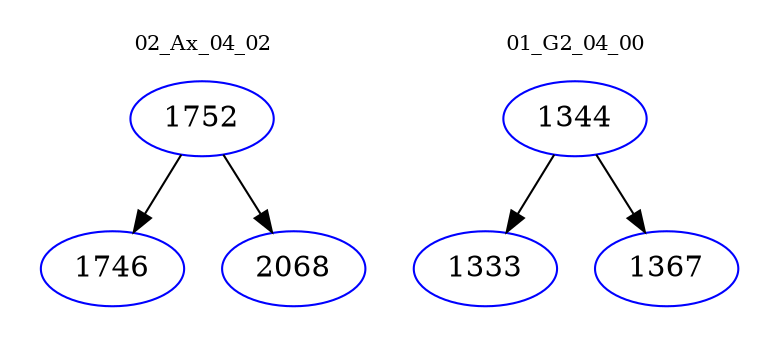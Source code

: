 digraph{
subgraph cluster_0 {
color = white
label = "02_Ax_04_02";
fontsize=10;
T0_1752 [label="1752", color="blue"]
T0_1752 -> T0_1746 [color="black"]
T0_1746 [label="1746", color="blue"]
T0_1752 -> T0_2068 [color="black"]
T0_2068 [label="2068", color="blue"]
}
subgraph cluster_1 {
color = white
label = "01_G2_04_00";
fontsize=10;
T1_1344 [label="1344", color="blue"]
T1_1344 -> T1_1333 [color="black"]
T1_1333 [label="1333", color="blue"]
T1_1344 -> T1_1367 [color="black"]
T1_1367 [label="1367", color="blue"]
}
}
